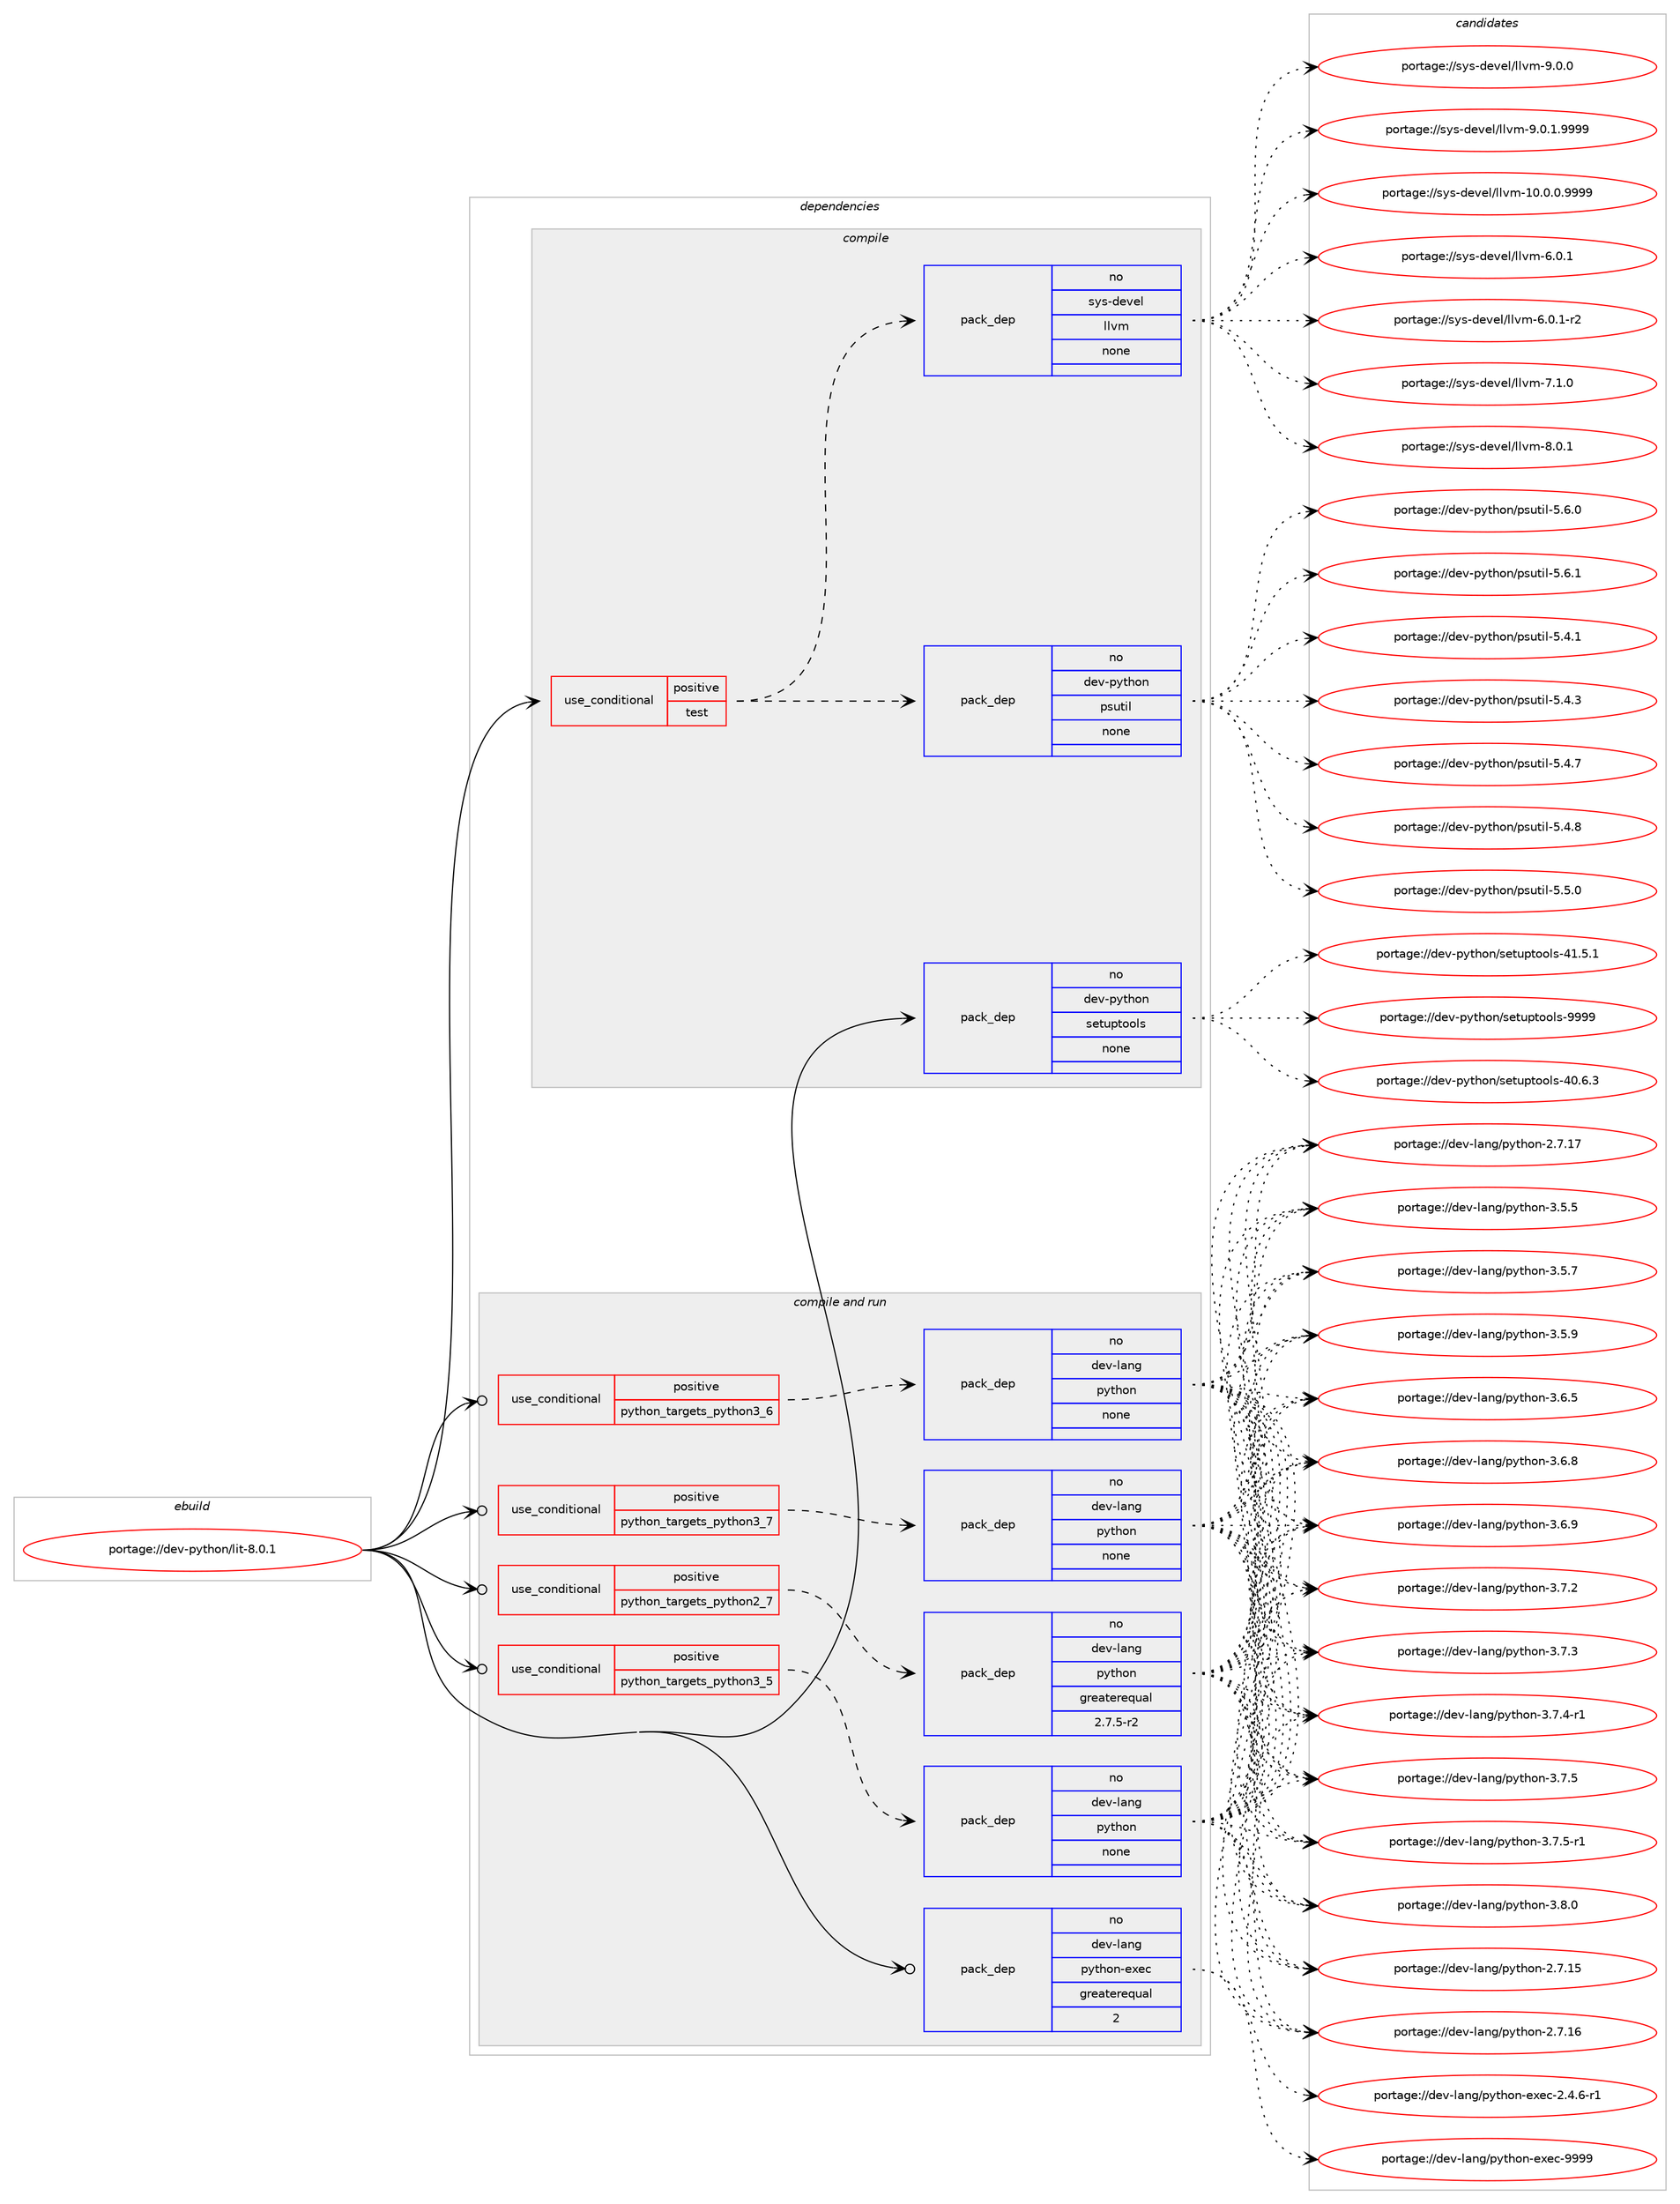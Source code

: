 digraph prolog {

# *************
# Graph options
# *************

newrank=true;
concentrate=true;
compound=true;
graph [rankdir=LR,fontname=Helvetica,fontsize=10,ranksep=1.5];#, ranksep=2.5, nodesep=0.2];
edge  [arrowhead=vee];
node  [fontname=Helvetica,fontsize=10];

# **********
# The ebuild
# **********

subgraph cluster_leftcol {
color=gray;
rank=same;
label=<<i>ebuild</i>>;
id [label="portage://dev-python/lit-8.0.1", color=red, width=4, href="../dev-python/lit-8.0.1.svg"];
}

# ****************
# The dependencies
# ****************

subgraph cluster_midcol {
color=gray;
label=<<i>dependencies</i>>;
subgraph cluster_compile {
fillcolor="#eeeeee";
style=filled;
label=<<i>compile</i>>;
subgraph cond31272 {
dependency147980 [label=<<TABLE BORDER="0" CELLBORDER="1" CELLSPACING="0" CELLPADDING="4"><TR><TD ROWSPAN="3" CELLPADDING="10">use_conditional</TD></TR><TR><TD>positive</TD></TR><TR><TD>test</TD></TR></TABLE>>, shape=none, color=red];
subgraph pack113383 {
dependency147981 [label=<<TABLE BORDER="0" CELLBORDER="1" CELLSPACING="0" CELLPADDING="4" WIDTH="220"><TR><TD ROWSPAN="6" CELLPADDING="30">pack_dep</TD></TR><TR><TD WIDTH="110">no</TD></TR><TR><TD>dev-python</TD></TR><TR><TD>psutil</TD></TR><TR><TD>none</TD></TR><TR><TD></TD></TR></TABLE>>, shape=none, color=blue];
}
dependency147980:e -> dependency147981:w [weight=20,style="dashed",arrowhead="vee"];
subgraph pack113384 {
dependency147982 [label=<<TABLE BORDER="0" CELLBORDER="1" CELLSPACING="0" CELLPADDING="4" WIDTH="220"><TR><TD ROWSPAN="6" CELLPADDING="30">pack_dep</TD></TR><TR><TD WIDTH="110">no</TD></TR><TR><TD>sys-devel</TD></TR><TR><TD>llvm</TD></TR><TR><TD>none</TD></TR><TR><TD></TD></TR></TABLE>>, shape=none, color=blue];
}
dependency147980:e -> dependency147982:w [weight=20,style="dashed",arrowhead="vee"];
}
id:e -> dependency147980:w [weight=20,style="solid",arrowhead="vee"];
subgraph pack113385 {
dependency147983 [label=<<TABLE BORDER="0" CELLBORDER="1" CELLSPACING="0" CELLPADDING="4" WIDTH="220"><TR><TD ROWSPAN="6" CELLPADDING="30">pack_dep</TD></TR><TR><TD WIDTH="110">no</TD></TR><TR><TD>dev-python</TD></TR><TR><TD>setuptools</TD></TR><TR><TD>none</TD></TR><TR><TD></TD></TR></TABLE>>, shape=none, color=blue];
}
id:e -> dependency147983:w [weight=20,style="solid",arrowhead="vee"];
}
subgraph cluster_compileandrun {
fillcolor="#eeeeee";
style=filled;
label=<<i>compile and run</i>>;
subgraph cond31273 {
dependency147984 [label=<<TABLE BORDER="0" CELLBORDER="1" CELLSPACING="0" CELLPADDING="4"><TR><TD ROWSPAN="3" CELLPADDING="10">use_conditional</TD></TR><TR><TD>positive</TD></TR><TR><TD>python_targets_python2_7</TD></TR></TABLE>>, shape=none, color=red];
subgraph pack113386 {
dependency147985 [label=<<TABLE BORDER="0" CELLBORDER="1" CELLSPACING="0" CELLPADDING="4" WIDTH="220"><TR><TD ROWSPAN="6" CELLPADDING="30">pack_dep</TD></TR><TR><TD WIDTH="110">no</TD></TR><TR><TD>dev-lang</TD></TR><TR><TD>python</TD></TR><TR><TD>greaterequal</TD></TR><TR><TD>2.7.5-r2</TD></TR></TABLE>>, shape=none, color=blue];
}
dependency147984:e -> dependency147985:w [weight=20,style="dashed",arrowhead="vee"];
}
id:e -> dependency147984:w [weight=20,style="solid",arrowhead="odotvee"];
subgraph cond31274 {
dependency147986 [label=<<TABLE BORDER="0" CELLBORDER="1" CELLSPACING="0" CELLPADDING="4"><TR><TD ROWSPAN="3" CELLPADDING="10">use_conditional</TD></TR><TR><TD>positive</TD></TR><TR><TD>python_targets_python3_5</TD></TR></TABLE>>, shape=none, color=red];
subgraph pack113387 {
dependency147987 [label=<<TABLE BORDER="0" CELLBORDER="1" CELLSPACING="0" CELLPADDING="4" WIDTH="220"><TR><TD ROWSPAN="6" CELLPADDING="30">pack_dep</TD></TR><TR><TD WIDTH="110">no</TD></TR><TR><TD>dev-lang</TD></TR><TR><TD>python</TD></TR><TR><TD>none</TD></TR><TR><TD></TD></TR></TABLE>>, shape=none, color=blue];
}
dependency147986:e -> dependency147987:w [weight=20,style="dashed",arrowhead="vee"];
}
id:e -> dependency147986:w [weight=20,style="solid",arrowhead="odotvee"];
subgraph cond31275 {
dependency147988 [label=<<TABLE BORDER="0" CELLBORDER="1" CELLSPACING="0" CELLPADDING="4"><TR><TD ROWSPAN="3" CELLPADDING="10">use_conditional</TD></TR><TR><TD>positive</TD></TR><TR><TD>python_targets_python3_6</TD></TR></TABLE>>, shape=none, color=red];
subgraph pack113388 {
dependency147989 [label=<<TABLE BORDER="0" CELLBORDER="1" CELLSPACING="0" CELLPADDING="4" WIDTH="220"><TR><TD ROWSPAN="6" CELLPADDING="30">pack_dep</TD></TR><TR><TD WIDTH="110">no</TD></TR><TR><TD>dev-lang</TD></TR><TR><TD>python</TD></TR><TR><TD>none</TD></TR><TR><TD></TD></TR></TABLE>>, shape=none, color=blue];
}
dependency147988:e -> dependency147989:w [weight=20,style="dashed",arrowhead="vee"];
}
id:e -> dependency147988:w [weight=20,style="solid",arrowhead="odotvee"];
subgraph cond31276 {
dependency147990 [label=<<TABLE BORDER="0" CELLBORDER="1" CELLSPACING="0" CELLPADDING="4"><TR><TD ROWSPAN="3" CELLPADDING="10">use_conditional</TD></TR><TR><TD>positive</TD></TR><TR><TD>python_targets_python3_7</TD></TR></TABLE>>, shape=none, color=red];
subgraph pack113389 {
dependency147991 [label=<<TABLE BORDER="0" CELLBORDER="1" CELLSPACING="0" CELLPADDING="4" WIDTH="220"><TR><TD ROWSPAN="6" CELLPADDING="30">pack_dep</TD></TR><TR><TD WIDTH="110">no</TD></TR><TR><TD>dev-lang</TD></TR><TR><TD>python</TD></TR><TR><TD>none</TD></TR><TR><TD></TD></TR></TABLE>>, shape=none, color=blue];
}
dependency147990:e -> dependency147991:w [weight=20,style="dashed",arrowhead="vee"];
}
id:e -> dependency147990:w [weight=20,style="solid",arrowhead="odotvee"];
subgraph pack113390 {
dependency147992 [label=<<TABLE BORDER="0" CELLBORDER="1" CELLSPACING="0" CELLPADDING="4" WIDTH="220"><TR><TD ROWSPAN="6" CELLPADDING="30">pack_dep</TD></TR><TR><TD WIDTH="110">no</TD></TR><TR><TD>dev-lang</TD></TR><TR><TD>python-exec</TD></TR><TR><TD>greaterequal</TD></TR><TR><TD>2</TD></TR></TABLE>>, shape=none, color=blue];
}
id:e -> dependency147992:w [weight=20,style="solid",arrowhead="odotvee"];
}
subgraph cluster_run {
fillcolor="#eeeeee";
style=filled;
label=<<i>run</i>>;
}
}

# **************
# The candidates
# **************

subgraph cluster_choices {
rank=same;
color=gray;
label=<<i>candidates</i>>;

subgraph choice113383 {
color=black;
nodesep=1;
choiceportage1001011184511212111610411111047112115117116105108455346524649 [label="portage://dev-python/psutil-5.4.1", color=red, width=4,href="../dev-python/psutil-5.4.1.svg"];
choiceportage1001011184511212111610411111047112115117116105108455346524651 [label="portage://dev-python/psutil-5.4.3", color=red, width=4,href="../dev-python/psutil-5.4.3.svg"];
choiceportage1001011184511212111610411111047112115117116105108455346524655 [label="portage://dev-python/psutil-5.4.7", color=red, width=4,href="../dev-python/psutil-5.4.7.svg"];
choiceportage1001011184511212111610411111047112115117116105108455346524656 [label="portage://dev-python/psutil-5.4.8", color=red, width=4,href="../dev-python/psutil-5.4.8.svg"];
choiceportage1001011184511212111610411111047112115117116105108455346534648 [label="portage://dev-python/psutil-5.5.0", color=red, width=4,href="../dev-python/psutil-5.5.0.svg"];
choiceportage1001011184511212111610411111047112115117116105108455346544648 [label="portage://dev-python/psutil-5.6.0", color=red, width=4,href="../dev-python/psutil-5.6.0.svg"];
choiceportage1001011184511212111610411111047112115117116105108455346544649 [label="portage://dev-python/psutil-5.6.1", color=red, width=4,href="../dev-python/psutil-5.6.1.svg"];
dependency147981:e -> choiceportage1001011184511212111610411111047112115117116105108455346524649:w [style=dotted,weight="100"];
dependency147981:e -> choiceportage1001011184511212111610411111047112115117116105108455346524651:w [style=dotted,weight="100"];
dependency147981:e -> choiceportage1001011184511212111610411111047112115117116105108455346524655:w [style=dotted,weight="100"];
dependency147981:e -> choiceportage1001011184511212111610411111047112115117116105108455346524656:w [style=dotted,weight="100"];
dependency147981:e -> choiceportage1001011184511212111610411111047112115117116105108455346534648:w [style=dotted,weight="100"];
dependency147981:e -> choiceportage1001011184511212111610411111047112115117116105108455346544648:w [style=dotted,weight="100"];
dependency147981:e -> choiceportage1001011184511212111610411111047112115117116105108455346544649:w [style=dotted,weight="100"];
}
subgraph choice113384 {
color=black;
nodesep=1;
choiceportage1151211154510010111810110847108108118109454948464846484657575757 [label="portage://sys-devel/llvm-10.0.0.9999", color=red, width=4,href="../sys-devel/llvm-10.0.0.9999.svg"];
choiceportage1151211154510010111810110847108108118109455446484649 [label="portage://sys-devel/llvm-6.0.1", color=red, width=4,href="../sys-devel/llvm-6.0.1.svg"];
choiceportage11512111545100101118101108471081081181094554464846494511450 [label="portage://sys-devel/llvm-6.0.1-r2", color=red, width=4,href="../sys-devel/llvm-6.0.1-r2.svg"];
choiceportage1151211154510010111810110847108108118109455546494648 [label="portage://sys-devel/llvm-7.1.0", color=red, width=4,href="../sys-devel/llvm-7.1.0.svg"];
choiceportage1151211154510010111810110847108108118109455646484649 [label="portage://sys-devel/llvm-8.0.1", color=red, width=4,href="../sys-devel/llvm-8.0.1.svg"];
choiceportage1151211154510010111810110847108108118109455746484648 [label="portage://sys-devel/llvm-9.0.0", color=red, width=4,href="../sys-devel/llvm-9.0.0.svg"];
choiceportage11512111545100101118101108471081081181094557464846494657575757 [label="portage://sys-devel/llvm-9.0.1.9999", color=red, width=4,href="../sys-devel/llvm-9.0.1.9999.svg"];
dependency147982:e -> choiceportage1151211154510010111810110847108108118109454948464846484657575757:w [style=dotted,weight="100"];
dependency147982:e -> choiceportage1151211154510010111810110847108108118109455446484649:w [style=dotted,weight="100"];
dependency147982:e -> choiceportage11512111545100101118101108471081081181094554464846494511450:w [style=dotted,weight="100"];
dependency147982:e -> choiceportage1151211154510010111810110847108108118109455546494648:w [style=dotted,weight="100"];
dependency147982:e -> choiceportage1151211154510010111810110847108108118109455646484649:w [style=dotted,weight="100"];
dependency147982:e -> choiceportage1151211154510010111810110847108108118109455746484648:w [style=dotted,weight="100"];
dependency147982:e -> choiceportage11512111545100101118101108471081081181094557464846494657575757:w [style=dotted,weight="100"];
}
subgraph choice113385 {
color=black;
nodesep=1;
choiceportage100101118451121211161041111104711510111611711211611111110811545524846544651 [label="portage://dev-python/setuptools-40.6.3", color=red, width=4,href="../dev-python/setuptools-40.6.3.svg"];
choiceportage100101118451121211161041111104711510111611711211611111110811545524946534649 [label="portage://dev-python/setuptools-41.5.1", color=red, width=4,href="../dev-python/setuptools-41.5.1.svg"];
choiceportage10010111845112121116104111110471151011161171121161111111081154557575757 [label="portage://dev-python/setuptools-9999", color=red, width=4,href="../dev-python/setuptools-9999.svg"];
dependency147983:e -> choiceportage100101118451121211161041111104711510111611711211611111110811545524846544651:w [style=dotted,weight="100"];
dependency147983:e -> choiceportage100101118451121211161041111104711510111611711211611111110811545524946534649:w [style=dotted,weight="100"];
dependency147983:e -> choiceportage10010111845112121116104111110471151011161171121161111111081154557575757:w [style=dotted,weight="100"];
}
subgraph choice113386 {
color=black;
nodesep=1;
choiceportage10010111845108971101034711212111610411111045504655464953 [label="portage://dev-lang/python-2.7.15", color=red, width=4,href="../dev-lang/python-2.7.15.svg"];
choiceportage10010111845108971101034711212111610411111045504655464954 [label="portage://dev-lang/python-2.7.16", color=red, width=4,href="../dev-lang/python-2.7.16.svg"];
choiceportage10010111845108971101034711212111610411111045504655464955 [label="portage://dev-lang/python-2.7.17", color=red, width=4,href="../dev-lang/python-2.7.17.svg"];
choiceportage100101118451089711010347112121116104111110455146534653 [label="portage://dev-lang/python-3.5.5", color=red, width=4,href="../dev-lang/python-3.5.5.svg"];
choiceportage100101118451089711010347112121116104111110455146534655 [label="portage://dev-lang/python-3.5.7", color=red, width=4,href="../dev-lang/python-3.5.7.svg"];
choiceportage100101118451089711010347112121116104111110455146534657 [label="portage://dev-lang/python-3.5.9", color=red, width=4,href="../dev-lang/python-3.5.9.svg"];
choiceportage100101118451089711010347112121116104111110455146544653 [label="portage://dev-lang/python-3.6.5", color=red, width=4,href="../dev-lang/python-3.6.5.svg"];
choiceportage100101118451089711010347112121116104111110455146544656 [label="portage://dev-lang/python-3.6.8", color=red, width=4,href="../dev-lang/python-3.6.8.svg"];
choiceportage100101118451089711010347112121116104111110455146544657 [label="portage://dev-lang/python-3.6.9", color=red, width=4,href="../dev-lang/python-3.6.9.svg"];
choiceportage100101118451089711010347112121116104111110455146554650 [label="portage://dev-lang/python-3.7.2", color=red, width=4,href="../dev-lang/python-3.7.2.svg"];
choiceportage100101118451089711010347112121116104111110455146554651 [label="portage://dev-lang/python-3.7.3", color=red, width=4,href="../dev-lang/python-3.7.3.svg"];
choiceportage1001011184510897110103471121211161041111104551465546524511449 [label="portage://dev-lang/python-3.7.4-r1", color=red, width=4,href="../dev-lang/python-3.7.4-r1.svg"];
choiceportage100101118451089711010347112121116104111110455146554653 [label="portage://dev-lang/python-3.7.5", color=red, width=4,href="../dev-lang/python-3.7.5.svg"];
choiceportage1001011184510897110103471121211161041111104551465546534511449 [label="portage://dev-lang/python-3.7.5-r1", color=red, width=4,href="../dev-lang/python-3.7.5-r1.svg"];
choiceportage100101118451089711010347112121116104111110455146564648 [label="portage://dev-lang/python-3.8.0", color=red, width=4,href="../dev-lang/python-3.8.0.svg"];
dependency147985:e -> choiceportage10010111845108971101034711212111610411111045504655464953:w [style=dotted,weight="100"];
dependency147985:e -> choiceportage10010111845108971101034711212111610411111045504655464954:w [style=dotted,weight="100"];
dependency147985:e -> choiceportage10010111845108971101034711212111610411111045504655464955:w [style=dotted,weight="100"];
dependency147985:e -> choiceportage100101118451089711010347112121116104111110455146534653:w [style=dotted,weight="100"];
dependency147985:e -> choiceportage100101118451089711010347112121116104111110455146534655:w [style=dotted,weight="100"];
dependency147985:e -> choiceportage100101118451089711010347112121116104111110455146534657:w [style=dotted,weight="100"];
dependency147985:e -> choiceportage100101118451089711010347112121116104111110455146544653:w [style=dotted,weight="100"];
dependency147985:e -> choiceportage100101118451089711010347112121116104111110455146544656:w [style=dotted,weight="100"];
dependency147985:e -> choiceportage100101118451089711010347112121116104111110455146544657:w [style=dotted,weight="100"];
dependency147985:e -> choiceportage100101118451089711010347112121116104111110455146554650:w [style=dotted,weight="100"];
dependency147985:e -> choiceportage100101118451089711010347112121116104111110455146554651:w [style=dotted,weight="100"];
dependency147985:e -> choiceportage1001011184510897110103471121211161041111104551465546524511449:w [style=dotted,weight="100"];
dependency147985:e -> choiceportage100101118451089711010347112121116104111110455146554653:w [style=dotted,weight="100"];
dependency147985:e -> choiceportage1001011184510897110103471121211161041111104551465546534511449:w [style=dotted,weight="100"];
dependency147985:e -> choiceportage100101118451089711010347112121116104111110455146564648:w [style=dotted,weight="100"];
}
subgraph choice113387 {
color=black;
nodesep=1;
choiceportage10010111845108971101034711212111610411111045504655464953 [label="portage://dev-lang/python-2.7.15", color=red, width=4,href="../dev-lang/python-2.7.15.svg"];
choiceportage10010111845108971101034711212111610411111045504655464954 [label="portage://dev-lang/python-2.7.16", color=red, width=4,href="../dev-lang/python-2.7.16.svg"];
choiceportage10010111845108971101034711212111610411111045504655464955 [label="portage://dev-lang/python-2.7.17", color=red, width=4,href="../dev-lang/python-2.7.17.svg"];
choiceportage100101118451089711010347112121116104111110455146534653 [label="portage://dev-lang/python-3.5.5", color=red, width=4,href="../dev-lang/python-3.5.5.svg"];
choiceportage100101118451089711010347112121116104111110455146534655 [label="portage://dev-lang/python-3.5.7", color=red, width=4,href="../dev-lang/python-3.5.7.svg"];
choiceportage100101118451089711010347112121116104111110455146534657 [label="portage://dev-lang/python-3.5.9", color=red, width=4,href="../dev-lang/python-3.5.9.svg"];
choiceportage100101118451089711010347112121116104111110455146544653 [label="portage://dev-lang/python-3.6.5", color=red, width=4,href="../dev-lang/python-3.6.5.svg"];
choiceportage100101118451089711010347112121116104111110455146544656 [label="portage://dev-lang/python-3.6.8", color=red, width=4,href="../dev-lang/python-3.6.8.svg"];
choiceportage100101118451089711010347112121116104111110455146544657 [label="portage://dev-lang/python-3.6.9", color=red, width=4,href="../dev-lang/python-3.6.9.svg"];
choiceportage100101118451089711010347112121116104111110455146554650 [label="portage://dev-lang/python-3.7.2", color=red, width=4,href="../dev-lang/python-3.7.2.svg"];
choiceportage100101118451089711010347112121116104111110455146554651 [label="portage://dev-lang/python-3.7.3", color=red, width=4,href="../dev-lang/python-3.7.3.svg"];
choiceportage1001011184510897110103471121211161041111104551465546524511449 [label="portage://dev-lang/python-3.7.4-r1", color=red, width=4,href="../dev-lang/python-3.7.4-r1.svg"];
choiceportage100101118451089711010347112121116104111110455146554653 [label="portage://dev-lang/python-3.7.5", color=red, width=4,href="../dev-lang/python-3.7.5.svg"];
choiceportage1001011184510897110103471121211161041111104551465546534511449 [label="portage://dev-lang/python-3.7.5-r1", color=red, width=4,href="../dev-lang/python-3.7.5-r1.svg"];
choiceportage100101118451089711010347112121116104111110455146564648 [label="portage://dev-lang/python-3.8.0", color=red, width=4,href="../dev-lang/python-3.8.0.svg"];
dependency147987:e -> choiceportage10010111845108971101034711212111610411111045504655464953:w [style=dotted,weight="100"];
dependency147987:e -> choiceportage10010111845108971101034711212111610411111045504655464954:w [style=dotted,weight="100"];
dependency147987:e -> choiceportage10010111845108971101034711212111610411111045504655464955:w [style=dotted,weight="100"];
dependency147987:e -> choiceportage100101118451089711010347112121116104111110455146534653:w [style=dotted,weight="100"];
dependency147987:e -> choiceportage100101118451089711010347112121116104111110455146534655:w [style=dotted,weight="100"];
dependency147987:e -> choiceportage100101118451089711010347112121116104111110455146534657:w [style=dotted,weight="100"];
dependency147987:e -> choiceportage100101118451089711010347112121116104111110455146544653:w [style=dotted,weight="100"];
dependency147987:e -> choiceportage100101118451089711010347112121116104111110455146544656:w [style=dotted,weight="100"];
dependency147987:e -> choiceportage100101118451089711010347112121116104111110455146544657:w [style=dotted,weight="100"];
dependency147987:e -> choiceportage100101118451089711010347112121116104111110455146554650:w [style=dotted,weight="100"];
dependency147987:e -> choiceportage100101118451089711010347112121116104111110455146554651:w [style=dotted,weight="100"];
dependency147987:e -> choiceportage1001011184510897110103471121211161041111104551465546524511449:w [style=dotted,weight="100"];
dependency147987:e -> choiceportage100101118451089711010347112121116104111110455146554653:w [style=dotted,weight="100"];
dependency147987:e -> choiceportage1001011184510897110103471121211161041111104551465546534511449:w [style=dotted,weight="100"];
dependency147987:e -> choiceportage100101118451089711010347112121116104111110455146564648:w [style=dotted,weight="100"];
}
subgraph choice113388 {
color=black;
nodesep=1;
choiceportage10010111845108971101034711212111610411111045504655464953 [label="portage://dev-lang/python-2.7.15", color=red, width=4,href="../dev-lang/python-2.7.15.svg"];
choiceportage10010111845108971101034711212111610411111045504655464954 [label="portage://dev-lang/python-2.7.16", color=red, width=4,href="../dev-lang/python-2.7.16.svg"];
choiceportage10010111845108971101034711212111610411111045504655464955 [label="portage://dev-lang/python-2.7.17", color=red, width=4,href="../dev-lang/python-2.7.17.svg"];
choiceportage100101118451089711010347112121116104111110455146534653 [label="portage://dev-lang/python-3.5.5", color=red, width=4,href="../dev-lang/python-3.5.5.svg"];
choiceportage100101118451089711010347112121116104111110455146534655 [label="portage://dev-lang/python-3.5.7", color=red, width=4,href="../dev-lang/python-3.5.7.svg"];
choiceportage100101118451089711010347112121116104111110455146534657 [label="portage://dev-lang/python-3.5.9", color=red, width=4,href="../dev-lang/python-3.5.9.svg"];
choiceportage100101118451089711010347112121116104111110455146544653 [label="portage://dev-lang/python-3.6.5", color=red, width=4,href="../dev-lang/python-3.6.5.svg"];
choiceportage100101118451089711010347112121116104111110455146544656 [label="portage://dev-lang/python-3.6.8", color=red, width=4,href="../dev-lang/python-3.6.8.svg"];
choiceportage100101118451089711010347112121116104111110455146544657 [label="portage://dev-lang/python-3.6.9", color=red, width=4,href="../dev-lang/python-3.6.9.svg"];
choiceportage100101118451089711010347112121116104111110455146554650 [label="portage://dev-lang/python-3.7.2", color=red, width=4,href="../dev-lang/python-3.7.2.svg"];
choiceportage100101118451089711010347112121116104111110455146554651 [label="portage://dev-lang/python-3.7.3", color=red, width=4,href="../dev-lang/python-3.7.3.svg"];
choiceportage1001011184510897110103471121211161041111104551465546524511449 [label="portage://dev-lang/python-3.7.4-r1", color=red, width=4,href="../dev-lang/python-3.7.4-r1.svg"];
choiceportage100101118451089711010347112121116104111110455146554653 [label="portage://dev-lang/python-3.7.5", color=red, width=4,href="../dev-lang/python-3.7.5.svg"];
choiceportage1001011184510897110103471121211161041111104551465546534511449 [label="portage://dev-lang/python-3.7.5-r1", color=red, width=4,href="../dev-lang/python-3.7.5-r1.svg"];
choiceportage100101118451089711010347112121116104111110455146564648 [label="portage://dev-lang/python-3.8.0", color=red, width=4,href="../dev-lang/python-3.8.0.svg"];
dependency147989:e -> choiceportage10010111845108971101034711212111610411111045504655464953:w [style=dotted,weight="100"];
dependency147989:e -> choiceportage10010111845108971101034711212111610411111045504655464954:w [style=dotted,weight="100"];
dependency147989:e -> choiceportage10010111845108971101034711212111610411111045504655464955:w [style=dotted,weight="100"];
dependency147989:e -> choiceportage100101118451089711010347112121116104111110455146534653:w [style=dotted,weight="100"];
dependency147989:e -> choiceportage100101118451089711010347112121116104111110455146534655:w [style=dotted,weight="100"];
dependency147989:e -> choiceportage100101118451089711010347112121116104111110455146534657:w [style=dotted,weight="100"];
dependency147989:e -> choiceportage100101118451089711010347112121116104111110455146544653:w [style=dotted,weight="100"];
dependency147989:e -> choiceportage100101118451089711010347112121116104111110455146544656:w [style=dotted,weight="100"];
dependency147989:e -> choiceportage100101118451089711010347112121116104111110455146544657:w [style=dotted,weight="100"];
dependency147989:e -> choiceportage100101118451089711010347112121116104111110455146554650:w [style=dotted,weight="100"];
dependency147989:e -> choiceportage100101118451089711010347112121116104111110455146554651:w [style=dotted,weight="100"];
dependency147989:e -> choiceportage1001011184510897110103471121211161041111104551465546524511449:w [style=dotted,weight="100"];
dependency147989:e -> choiceportage100101118451089711010347112121116104111110455146554653:w [style=dotted,weight="100"];
dependency147989:e -> choiceportage1001011184510897110103471121211161041111104551465546534511449:w [style=dotted,weight="100"];
dependency147989:e -> choiceportage100101118451089711010347112121116104111110455146564648:w [style=dotted,weight="100"];
}
subgraph choice113389 {
color=black;
nodesep=1;
choiceportage10010111845108971101034711212111610411111045504655464953 [label="portage://dev-lang/python-2.7.15", color=red, width=4,href="../dev-lang/python-2.7.15.svg"];
choiceportage10010111845108971101034711212111610411111045504655464954 [label="portage://dev-lang/python-2.7.16", color=red, width=4,href="../dev-lang/python-2.7.16.svg"];
choiceportage10010111845108971101034711212111610411111045504655464955 [label="portage://dev-lang/python-2.7.17", color=red, width=4,href="../dev-lang/python-2.7.17.svg"];
choiceportage100101118451089711010347112121116104111110455146534653 [label="portage://dev-lang/python-3.5.5", color=red, width=4,href="../dev-lang/python-3.5.5.svg"];
choiceportage100101118451089711010347112121116104111110455146534655 [label="portage://dev-lang/python-3.5.7", color=red, width=4,href="../dev-lang/python-3.5.7.svg"];
choiceportage100101118451089711010347112121116104111110455146534657 [label="portage://dev-lang/python-3.5.9", color=red, width=4,href="../dev-lang/python-3.5.9.svg"];
choiceportage100101118451089711010347112121116104111110455146544653 [label="portage://dev-lang/python-3.6.5", color=red, width=4,href="../dev-lang/python-3.6.5.svg"];
choiceportage100101118451089711010347112121116104111110455146544656 [label="portage://dev-lang/python-3.6.8", color=red, width=4,href="../dev-lang/python-3.6.8.svg"];
choiceportage100101118451089711010347112121116104111110455146544657 [label="portage://dev-lang/python-3.6.9", color=red, width=4,href="../dev-lang/python-3.6.9.svg"];
choiceportage100101118451089711010347112121116104111110455146554650 [label="portage://dev-lang/python-3.7.2", color=red, width=4,href="../dev-lang/python-3.7.2.svg"];
choiceportage100101118451089711010347112121116104111110455146554651 [label="portage://dev-lang/python-3.7.3", color=red, width=4,href="../dev-lang/python-3.7.3.svg"];
choiceportage1001011184510897110103471121211161041111104551465546524511449 [label="portage://dev-lang/python-3.7.4-r1", color=red, width=4,href="../dev-lang/python-3.7.4-r1.svg"];
choiceportage100101118451089711010347112121116104111110455146554653 [label="portage://dev-lang/python-3.7.5", color=red, width=4,href="../dev-lang/python-3.7.5.svg"];
choiceportage1001011184510897110103471121211161041111104551465546534511449 [label="portage://dev-lang/python-3.7.5-r1", color=red, width=4,href="../dev-lang/python-3.7.5-r1.svg"];
choiceportage100101118451089711010347112121116104111110455146564648 [label="portage://dev-lang/python-3.8.0", color=red, width=4,href="../dev-lang/python-3.8.0.svg"];
dependency147991:e -> choiceportage10010111845108971101034711212111610411111045504655464953:w [style=dotted,weight="100"];
dependency147991:e -> choiceportage10010111845108971101034711212111610411111045504655464954:w [style=dotted,weight="100"];
dependency147991:e -> choiceportage10010111845108971101034711212111610411111045504655464955:w [style=dotted,weight="100"];
dependency147991:e -> choiceportage100101118451089711010347112121116104111110455146534653:w [style=dotted,weight="100"];
dependency147991:e -> choiceportage100101118451089711010347112121116104111110455146534655:w [style=dotted,weight="100"];
dependency147991:e -> choiceportage100101118451089711010347112121116104111110455146534657:w [style=dotted,weight="100"];
dependency147991:e -> choiceportage100101118451089711010347112121116104111110455146544653:w [style=dotted,weight="100"];
dependency147991:e -> choiceportage100101118451089711010347112121116104111110455146544656:w [style=dotted,weight="100"];
dependency147991:e -> choiceportage100101118451089711010347112121116104111110455146544657:w [style=dotted,weight="100"];
dependency147991:e -> choiceportage100101118451089711010347112121116104111110455146554650:w [style=dotted,weight="100"];
dependency147991:e -> choiceportage100101118451089711010347112121116104111110455146554651:w [style=dotted,weight="100"];
dependency147991:e -> choiceportage1001011184510897110103471121211161041111104551465546524511449:w [style=dotted,weight="100"];
dependency147991:e -> choiceportage100101118451089711010347112121116104111110455146554653:w [style=dotted,weight="100"];
dependency147991:e -> choiceportage1001011184510897110103471121211161041111104551465546534511449:w [style=dotted,weight="100"];
dependency147991:e -> choiceportage100101118451089711010347112121116104111110455146564648:w [style=dotted,weight="100"];
}
subgraph choice113390 {
color=black;
nodesep=1;
choiceportage10010111845108971101034711212111610411111045101120101994550465246544511449 [label="portage://dev-lang/python-exec-2.4.6-r1", color=red, width=4,href="../dev-lang/python-exec-2.4.6-r1.svg"];
choiceportage10010111845108971101034711212111610411111045101120101994557575757 [label="portage://dev-lang/python-exec-9999", color=red, width=4,href="../dev-lang/python-exec-9999.svg"];
dependency147992:e -> choiceportage10010111845108971101034711212111610411111045101120101994550465246544511449:w [style=dotted,weight="100"];
dependency147992:e -> choiceportage10010111845108971101034711212111610411111045101120101994557575757:w [style=dotted,weight="100"];
}
}

}
